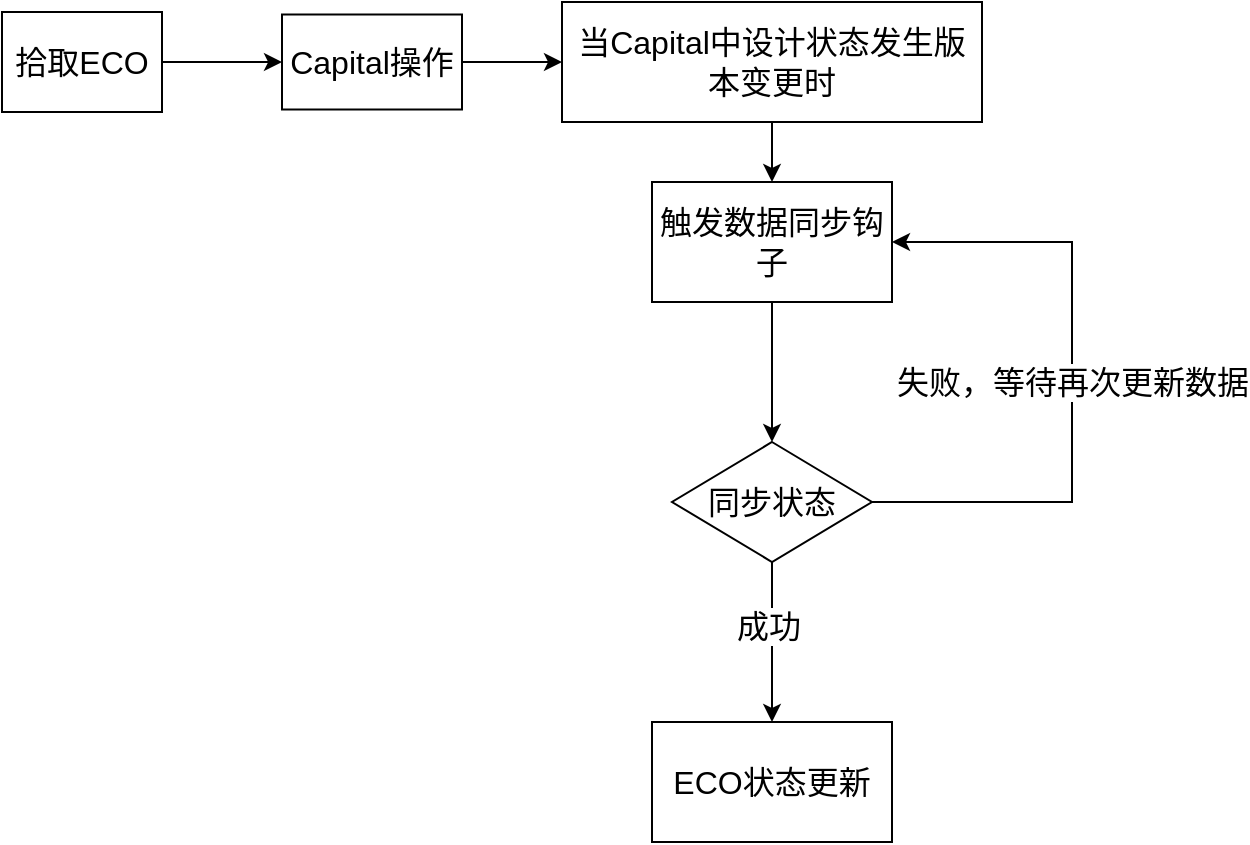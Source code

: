 <mxfile version="21.3.2" type="github">
  <diagram name="第 1 页" id="uBlgRFIY1XHlB8bryxr7">
    <mxGraphModel dx="1324" dy="934" grid="1" gridSize="10" guides="1" tooltips="1" connect="1" arrows="1" fold="1" page="1" pageScale="1" pageWidth="827" pageHeight="1169" math="0" shadow="0">
      <root>
        <mxCell id="0" />
        <mxCell id="1" parent="0" />
        <mxCell id="ch1BfoKEqLtnvXCTVAXw-4" value="" style="edgeStyle=orthogonalEdgeStyle;rounded=0;orthogonalLoop=1;jettySize=auto;html=1;fontSize=16;" parent="1" source="ch1BfoKEqLtnvXCTVAXw-1" target="ch1BfoKEqLtnvXCTVAXw-3" edge="1">
          <mxGeometry relative="1" as="geometry" />
        </mxCell>
        <mxCell id="ch1BfoKEqLtnvXCTVAXw-1" value="当Capital中设计状态发生版本变更时" style="rounded=0;whiteSpace=wrap;html=1;fontSize=16;" parent="1" vertex="1">
          <mxGeometry x="330" y="120" width="210" height="60" as="geometry" />
        </mxCell>
        <mxCell id="ch1BfoKEqLtnvXCTVAXw-6" value="" style="edgeStyle=orthogonalEdgeStyle;rounded=0;orthogonalLoop=1;jettySize=auto;html=1;fontSize=16;" parent="1" source="ch1BfoKEqLtnvXCTVAXw-3" target="ch1BfoKEqLtnvXCTVAXw-5" edge="1">
          <mxGeometry relative="1" as="geometry" />
        </mxCell>
        <mxCell id="ch1BfoKEqLtnvXCTVAXw-3" value="触发数据同步钩子" style="whiteSpace=wrap;html=1;rounded=0;fontSize=16;" parent="1" vertex="1">
          <mxGeometry x="375" y="210" width="120" height="60" as="geometry" />
        </mxCell>
        <mxCell id="ch1BfoKEqLtnvXCTVAXw-8" value="" style="edgeStyle=orthogonalEdgeStyle;rounded=0;orthogonalLoop=1;jettySize=auto;html=1;fontSize=16;" parent="1" source="ch1BfoKEqLtnvXCTVAXw-5" target="ch1BfoKEqLtnvXCTVAXw-7" edge="1">
          <mxGeometry relative="1" as="geometry" />
        </mxCell>
        <mxCell id="ch1BfoKEqLtnvXCTVAXw-9" value="成功" style="edgeLabel;html=1;align=center;verticalAlign=middle;resizable=0;points=[];fontSize=16;" parent="ch1BfoKEqLtnvXCTVAXw-8" vertex="1" connectable="0">
          <mxGeometry x="-0.212" y="-2" relative="1" as="geometry">
            <mxPoint as="offset" />
          </mxGeometry>
        </mxCell>
        <mxCell id="ch1BfoKEqLtnvXCTVAXw-10" value="失败，等待再次更新数据" style="edgeStyle=orthogonalEdgeStyle;rounded=0;orthogonalLoop=1;jettySize=auto;html=1;exitX=1;exitY=0.5;exitDx=0;exitDy=0;entryX=1;entryY=0.5;entryDx=0;entryDy=0;fontSize=16;" parent="1" source="ch1BfoKEqLtnvXCTVAXw-5" target="ch1BfoKEqLtnvXCTVAXw-3" edge="1">
          <mxGeometry relative="1" as="geometry">
            <Array as="points">
              <mxPoint x="585" y="370" />
              <mxPoint x="585" y="240" />
            </Array>
          </mxGeometry>
        </mxCell>
        <mxCell id="ch1BfoKEqLtnvXCTVAXw-5" value="同步状态" style="rhombus;whiteSpace=wrap;html=1;rounded=0;fontSize=16;" parent="1" vertex="1">
          <mxGeometry x="385" y="340" width="100" height="60" as="geometry" />
        </mxCell>
        <mxCell id="ch1BfoKEqLtnvXCTVAXw-7" value="ECO状态更新" style="whiteSpace=wrap;html=1;rounded=0;fontSize=16;" parent="1" vertex="1">
          <mxGeometry x="375" y="480" width="120" height="60" as="geometry" />
        </mxCell>
        <mxCell id="ch1BfoKEqLtnvXCTVAXw-14" value="" style="edgeStyle=orthogonalEdgeStyle;rounded=0;orthogonalLoop=1;jettySize=auto;html=1;fontSize=16;" parent="1" source="ch1BfoKEqLtnvXCTVAXw-11" target="ch1BfoKEqLtnvXCTVAXw-13" edge="1">
          <mxGeometry relative="1" as="geometry" />
        </mxCell>
        <mxCell id="ch1BfoKEqLtnvXCTVAXw-11" value="拾取ECO" style="rounded=0;whiteSpace=wrap;html=1;fontSize=16;" parent="1" vertex="1">
          <mxGeometry x="50" y="125" width="80" height="50" as="geometry" />
        </mxCell>
        <mxCell id="ch1BfoKEqLtnvXCTVAXw-16" style="edgeStyle=orthogonalEdgeStyle;rounded=0;orthogonalLoop=1;jettySize=auto;html=1;exitX=1;exitY=0.5;exitDx=0;exitDy=0;entryX=0;entryY=0.5;entryDx=0;entryDy=0;fontSize=16;" parent="1" source="ch1BfoKEqLtnvXCTVAXw-13" target="ch1BfoKEqLtnvXCTVAXw-1" edge="1">
          <mxGeometry relative="1" as="geometry" />
        </mxCell>
        <mxCell id="ch1BfoKEqLtnvXCTVAXw-13" value="Capital操作" style="rounded=0;whiteSpace=wrap;html=1;fontSize=16;" parent="1" vertex="1">
          <mxGeometry x="190" y="126.25" width="90" height="47.5" as="geometry" />
        </mxCell>
      </root>
    </mxGraphModel>
  </diagram>
</mxfile>

